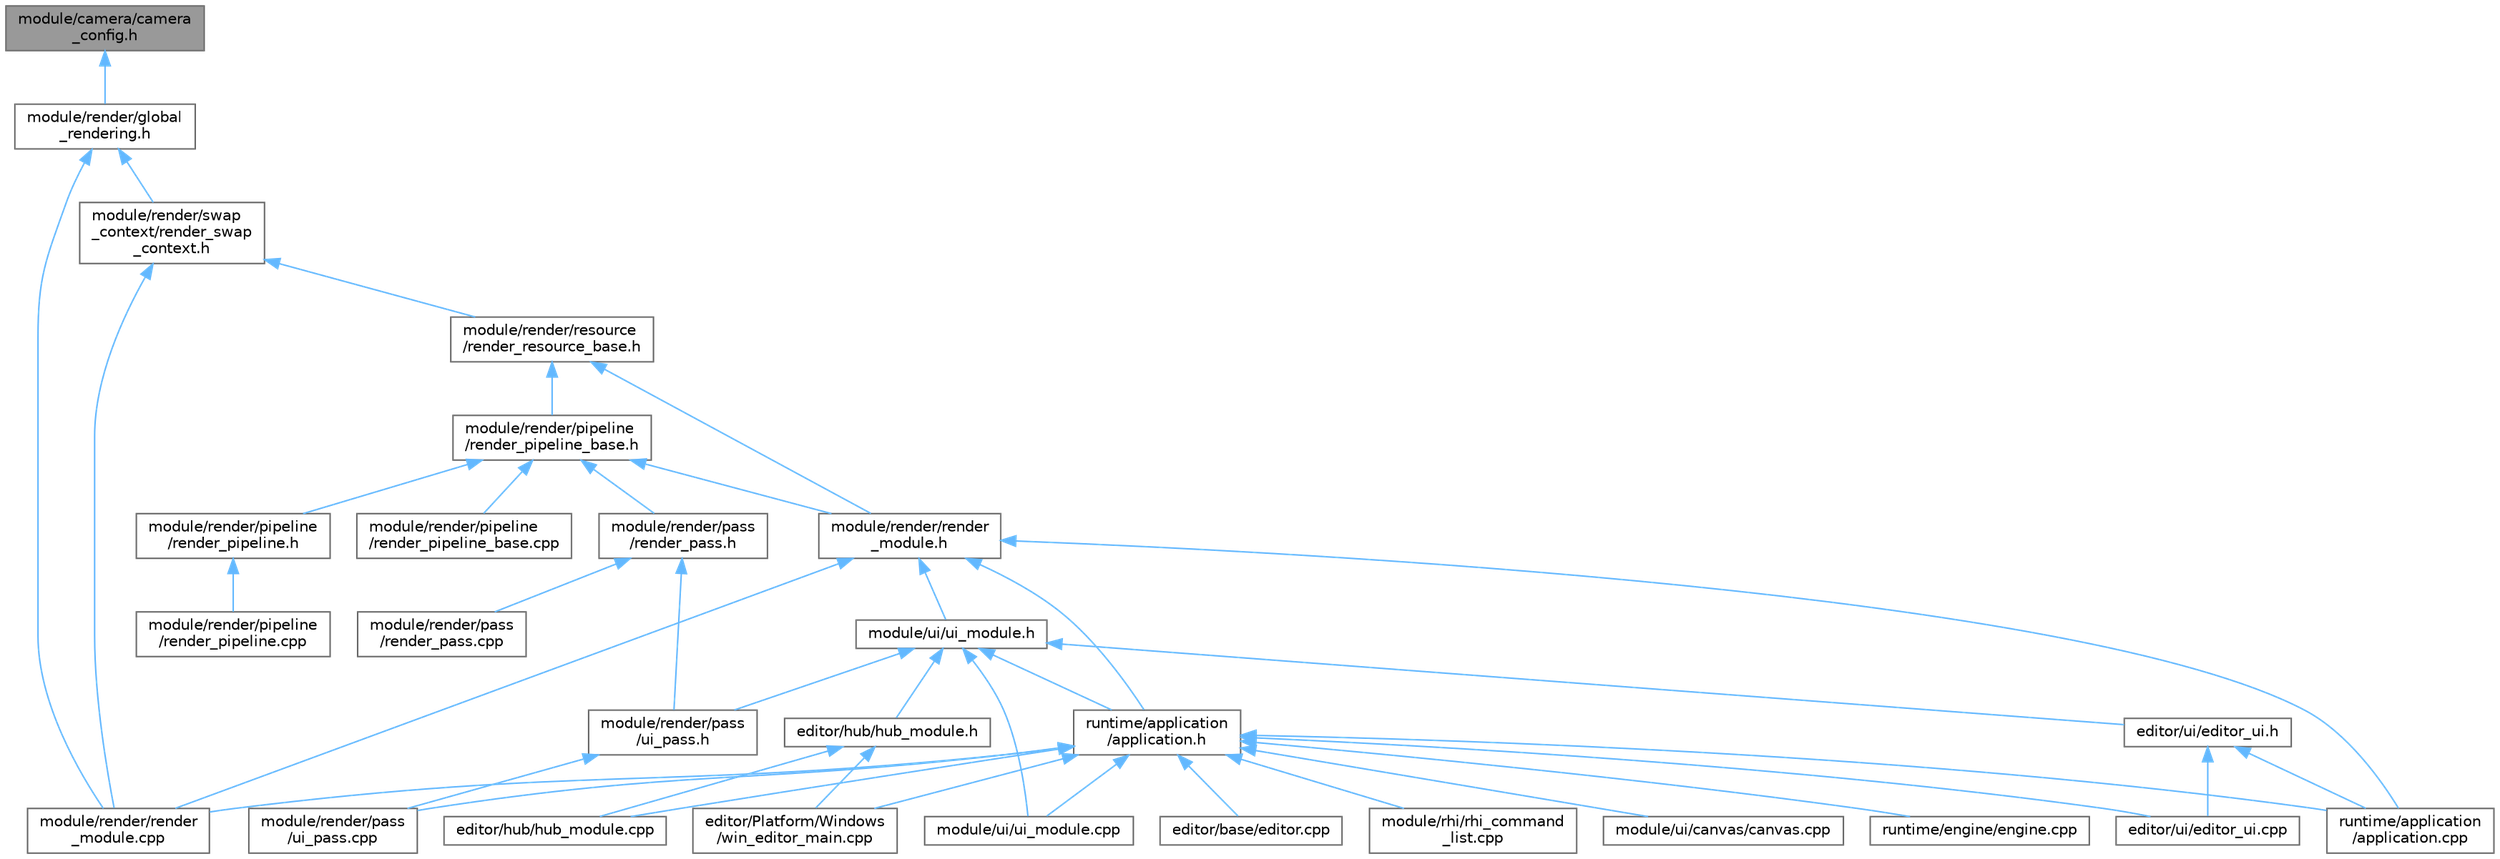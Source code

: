 digraph "module/camera/camera_config.h"
{
 // LATEX_PDF_SIZE
  bgcolor="transparent";
  edge [fontname=Helvetica,fontsize=10,labelfontname=Helvetica,labelfontsize=10];
  node [fontname=Helvetica,fontsize=10,shape=box,height=0.2,width=0.4];
  Node1 [id="Node000001",label="module/camera/camera\l_config.h",height=0.2,width=0.4,color="gray40", fillcolor="grey60", style="filled", fontcolor="black",tooltip=" "];
  Node1 -> Node2 [id="edge40_Node000001_Node000002",dir="back",color="steelblue1",style="solid",tooltip=" "];
  Node2 [id="Node000002",label="module/render/global\l_rendering.h",height=0.2,width=0.4,color="grey40", fillcolor="white", style="filled",URL="$global__rendering_8h.html",tooltip=" "];
  Node2 -> Node3 [id="edge41_Node000002_Node000003",dir="back",color="steelblue1",style="solid",tooltip=" "];
  Node3 [id="Node000003",label="module/render/render\l_module.cpp",height=0.2,width=0.4,color="grey40", fillcolor="white", style="filled",URL="$render__module_8cpp.html",tooltip=" "];
  Node2 -> Node4 [id="edge42_Node000002_Node000004",dir="back",color="steelblue1",style="solid",tooltip=" "];
  Node4 [id="Node000004",label="module/render/swap\l_context/render_swap\l_context.h",height=0.2,width=0.4,color="grey40", fillcolor="white", style="filled",URL="$render__swap__context_8h.html",tooltip=" "];
  Node4 -> Node3 [id="edge43_Node000004_Node000003",dir="back",color="steelblue1",style="solid",tooltip=" "];
  Node4 -> Node5 [id="edge44_Node000004_Node000005",dir="back",color="steelblue1",style="solid",tooltip=" "];
  Node5 [id="Node000005",label="module/render/resource\l/render_resource_base.h",height=0.2,width=0.4,color="grey40", fillcolor="white", style="filled",URL="$render__resource__base_8h.html",tooltip=" "];
  Node5 -> Node6 [id="edge45_Node000005_Node000006",dir="back",color="steelblue1",style="solid",tooltip=" "];
  Node6 [id="Node000006",label="module/render/pipeline\l/render_pipeline_base.h",height=0.2,width=0.4,color="grey40", fillcolor="white", style="filled",URL="$render__pipeline__base_8h.html",tooltip=" "];
  Node6 -> Node7 [id="edge46_Node000006_Node000007",dir="back",color="steelblue1",style="solid",tooltip=" "];
  Node7 [id="Node000007",label="module/render/pass\l/render_pass.h",height=0.2,width=0.4,color="grey40", fillcolor="white", style="filled",URL="$render__pass_8h.html",tooltip=" "];
  Node7 -> Node8 [id="edge47_Node000007_Node000008",dir="back",color="steelblue1",style="solid",tooltip=" "];
  Node8 [id="Node000008",label="module/render/pass\l/render_pass.cpp",height=0.2,width=0.4,color="grey40", fillcolor="white", style="filled",URL="$render__pass_8cpp.html",tooltip=" "];
  Node7 -> Node9 [id="edge48_Node000007_Node000009",dir="back",color="steelblue1",style="solid",tooltip=" "];
  Node9 [id="Node000009",label="module/render/pass\l/ui_pass.h",height=0.2,width=0.4,color="grey40", fillcolor="white", style="filled",URL="$ui__pass_8h.html",tooltip=" "];
  Node9 -> Node10 [id="edge49_Node000009_Node000010",dir="back",color="steelblue1",style="solid",tooltip=" "];
  Node10 [id="Node000010",label="module/render/pass\l/ui_pass.cpp",height=0.2,width=0.4,color="grey40", fillcolor="white", style="filled",URL="$ui__pass_8cpp.html",tooltip=" "];
  Node6 -> Node11 [id="edge50_Node000006_Node000011",dir="back",color="steelblue1",style="solid",tooltip=" "];
  Node11 [id="Node000011",label="module/render/pipeline\l/render_pipeline.h",height=0.2,width=0.4,color="grey40", fillcolor="white", style="filled",URL="$render__pipeline_8h.html",tooltip=" "];
  Node11 -> Node12 [id="edge51_Node000011_Node000012",dir="back",color="steelblue1",style="solid",tooltip=" "];
  Node12 [id="Node000012",label="module/render/pipeline\l/render_pipeline.cpp",height=0.2,width=0.4,color="grey40", fillcolor="white", style="filled",URL="$render__pipeline_8cpp.html",tooltip=" "];
  Node6 -> Node13 [id="edge52_Node000006_Node000013",dir="back",color="steelblue1",style="solid",tooltip=" "];
  Node13 [id="Node000013",label="module/render/pipeline\l/render_pipeline_base.cpp",height=0.2,width=0.4,color="grey40", fillcolor="white", style="filled",URL="$render__pipeline__base_8cpp.html",tooltip=" "];
  Node6 -> Node14 [id="edge53_Node000006_Node000014",dir="back",color="steelblue1",style="solid",tooltip=" "];
  Node14 [id="Node000014",label="module/render/render\l_module.h",height=0.2,width=0.4,color="grey40", fillcolor="white", style="filled",URL="$render__module_8h.html",tooltip=" "];
  Node14 -> Node3 [id="edge54_Node000014_Node000003",dir="back",color="steelblue1",style="solid",tooltip=" "];
  Node14 -> Node15 [id="edge55_Node000014_Node000015",dir="back",color="steelblue1",style="solid",tooltip=" "];
  Node15 [id="Node000015",label="module/ui/ui_module.h",height=0.2,width=0.4,color="grey40", fillcolor="white", style="filled",URL="$ui__module_8h.html",tooltip=" "];
  Node15 -> Node16 [id="edge56_Node000015_Node000016",dir="back",color="steelblue1",style="solid",tooltip=" "];
  Node16 [id="Node000016",label="editor/hub/hub_module.h",height=0.2,width=0.4,color="grey40", fillcolor="white", style="filled",URL="$hub__module_8h.html",tooltip=" "];
  Node16 -> Node17 [id="edge57_Node000016_Node000017",dir="back",color="steelblue1",style="solid",tooltip=" "];
  Node17 [id="Node000017",label="editor/Platform/Windows\l/win_editor_main.cpp",height=0.2,width=0.4,color="grey40", fillcolor="white", style="filled",URL="$win__editor__main_8cpp.html",tooltip=" "];
  Node16 -> Node18 [id="edge58_Node000016_Node000018",dir="back",color="steelblue1",style="solid",tooltip=" "];
  Node18 [id="Node000018",label="editor/hub/hub_module.cpp",height=0.2,width=0.4,color="grey40", fillcolor="white", style="filled",URL="$hub__module_8cpp.html",tooltip=" "];
  Node15 -> Node19 [id="edge59_Node000015_Node000019",dir="back",color="steelblue1",style="solid",tooltip=" "];
  Node19 [id="Node000019",label="editor/ui/editor_ui.h",height=0.2,width=0.4,color="grey40", fillcolor="white", style="filled",URL="$editor__ui_8h.html",tooltip=" "];
  Node19 -> Node20 [id="edge60_Node000019_Node000020",dir="back",color="steelblue1",style="solid",tooltip=" "];
  Node20 [id="Node000020",label="editor/ui/editor_ui.cpp",height=0.2,width=0.4,color="grey40", fillcolor="white", style="filled",URL="$editor__ui_8cpp.html",tooltip=" "];
  Node19 -> Node21 [id="edge61_Node000019_Node000021",dir="back",color="steelblue1",style="solid",tooltip=" "];
  Node21 [id="Node000021",label="runtime/application\l/application.cpp",height=0.2,width=0.4,color="grey40", fillcolor="white", style="filled",URL="$application_8cpp.html",tooltip=" "];
  Node15 -> Node9 [id="edge62_Node000015_Node000009",dir="back",color="steelblue1",style="solid",tooltip=" "];
  Node15 -> Node22 [id="edge63_Node000015_Node000022",dir="back",color="steelblue1",style="solid",tooltip=" "];
  Node22 [id="Node000022",label="module/ui/ui_module.cpp",height=0.2,width=0.4,color="grey40", fillcolor="white", style="filled",URL="$ui__module_8cpp.html",tooltip=" "];
  Node15 -> Node23 [id="edge64_Node000015_Node000023",dir="back",color="steelblue1",style="solid",tooltip=" "];
  Node23 [id="Node000023",label="runtime/application\l/application.h",height=0.2,width=0.4,color="grey40", fillcolor="white", style="filled",URL="$application_8h.html",tooltip=" "];
  Node23 -> Node17 [id="edge65_Node000023_Node000017",dir="back",color="steelblue1",style="solid",tooltip=" "];
  Node23 -> Node24 [id="edge66_Node000023_Node000024",dir="back",color="steelblue1",style="solid",tooltip=" "];
  Node24 [id="Node000024",label="editor/base/editor.cpp",height=0.2,width=0.4,color="grey40", fillcolor="white", style="filled",URL="$editor_8cpp.html",tooltip=" "];
  Node23 -> Node18 [id="edge67_Node000023_Node000018",dir="back",color="steelblue1",style="solid",tooltip=" "];
  Node23 -> Node20 [id="edge68_Node000023_Node000020",dir="back",color="steelblue1",style="solid",tooltip=" "];
  Node23 -> Node10 [id="edge69_Node000023_Node000010",dir="back",color="steelblue1",style="solid",tooltip=" "];
  Node23 -> Node3 [id="edge70_Node000023_Node000003",dir="back",color="steelblue1",style="solid",tooltip=" "];
  Node23 -> Node25 [id="edge71_Node000023_Node000025",dir="back",color="steelblue1",style="solid",tooltip=" "];
  Node25 [id="Node000025",label="module/rhi/rhi_command\l_list.cpp",height=0.2,width=0.4,color="grey40", fillcolor="white", style="filled",URL="$rhi__command__list_8cpp.html",tooltip=" "];
  Node23 -> Node26 [id="edge72_Node000023_Node000026",dir="back",color="steelblue1",style="solid",tooltip=" "];
  Node26 [id="Node000026",label="module/ui/canvas/canvas.cpp",height=0.2,width=0.4,color="grey40", fillcolor="white", style="filled",URL="$canvas_8cpp.html",tooltip=" "];
  Node23 -> Node22 [id="edge73_Node000023_Node000022",dir="back",color="steelblue1",style="solid",tooltip=" "];
  Node23 -> Node21 [id="edge74_Node000023_Node000021",dir="back",color="steelblue1",style="solid",tooltip=" "];
  Node23 -> Node27 [id="edge75_Node000023_Node000027",dir="back",color="steelblue1",style="solid",tooltip=" "];
  Node27 [id="Node000027",label="runtime/engine/engine.cpp",height=0.2,width=0.4,color="grey40", fillcolor="white", style="filled",URL="$engine_8cpp.html",tooltip=" "];
  Node14 -> Node21 [id="edge76_Node000014_Node000021",dir="back",color="steelblue1",style="solid",tooltip=" "];
  Node14 -> Node23 [id="edge77_Node000014_Node000023",dir="back",color="steelblue1",style="solid",tooltip=" "];
  Node5 -> Node14 [id="edge78_Node000005_Node000014",dir="back",color="steelblue1",style="solid",tooltip=" "];
}

